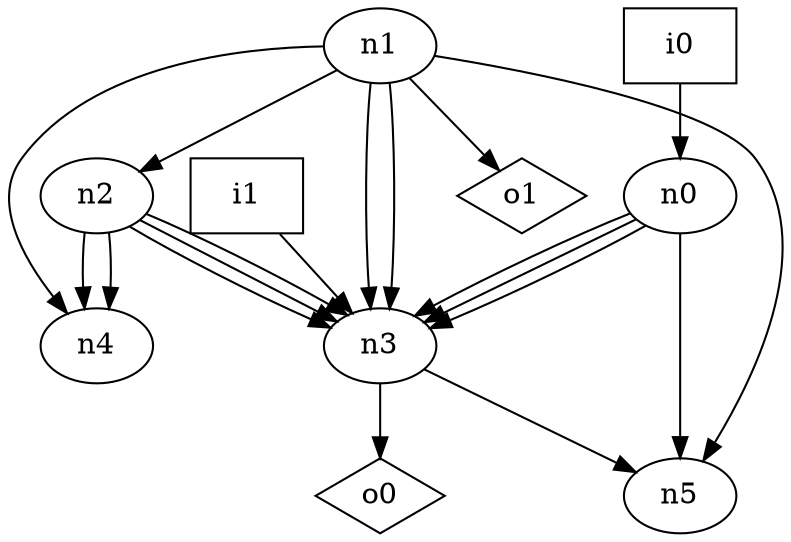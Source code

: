 digraph G {
n0 [label="n0"];
n1 [label="n1"];
n2 [label="n2"];
n3 [label="n3"];
n4 [label="n4"];
n5 [label="n5"];
n6 [label="i0",shape="box"];
n7 [label="i1",shape="box"];
n8 [label="o0",shape="diamond"];
n9 [label="o1",shape="diamond"];
n0 -> n3
n0 -> n3
n0 -> n3
n0 -> n5
n1 -> n2
n1 -> n3
n1 -> n3
n1 -> n4
n1 -> n5
n1 -> n9
n2 -> n3
n2 -> n3
n2 -> n3
n2 -> n4
n2 -> n4
n3 -> n5
n3 -> n8
n6 -> n0
n7 -> n3
}
